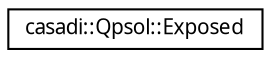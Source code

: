 digraph "Graphical Class Hierarchy"
{
  edge [fontname="FreeSans.ttf",fontsize="10",labelfontname="FreeSans.ttf",labelfontsize="10"];
  node [fontname="FreeSans.ttf",fontsize="10",shape=record];
  rankdir="LR";
  Node1 [label="casadi::Qpsol::Exposed",height=0.2,width=0.4,color="black", fillcolor="white", style="filled",URL="$d3/d19/structcasadi_1_1Qpsol_1_1Exposed.html"];
}
